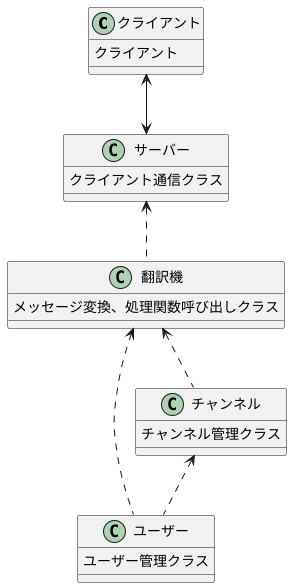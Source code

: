 @startuml

' クラス定義

class クライアント
{
クライアント
}

class サーバー
{
クライアント通信クラス
}

class 翻訳機
{
メッセージ変換、処理関数呼び出しクラス
}

class ユーザー
{
ユーザー管理クラス
}

class チャンネル
{
チャンネル管理クラス
}

' 関係（サーバー ← 翻訳機 ← ユーザー）
クライアント<-->サーバー
サーバー <.. 翻訳機
翻訳機 <.. ユーザー
翻訳機 <.. チャンネル
チャンネル<..ユーザー

@enduml
